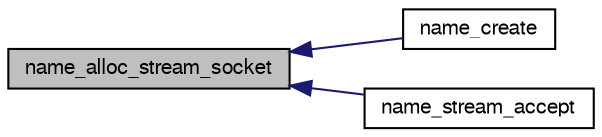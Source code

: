 digraph G
{
  edge [fontname="FreeSans",fontsize="10",labelfontname="FreeSans",labelfontsize="10"];
  node [fontname="FreeSans",fontsize="10",shape=record];
  rankdir=LR;
  Node1 [label="name_alloc_stream_socket",height=0.2,width=0.4,color="black", fillcolor="grey75", style="filled" fontcolor="black"];
  Node1 -> Node2 [dir=back,color="midnightblue",fontsize="10",style="solid",fontname="FreeSans"];
  Node2 [label="name_create",height=0.2,width=0.4,color="black", fillcolor="white", style="filled",URL="$af__name_8c.html#a71d196bdc6ab2865e692c66fea68f55c"];
  Node1 -> Node3 [dir=back,color="midnightblue",fontsize="10",style="solid",fontname="FreeSans"];
  Node3 [label="name_stream_accept",height=0.2,width=0.4,color="black", fillcolor="white", style="filled",URL="$af__name_8c.html#ac5febd9441e16dc5726ccef2996d6726"];
}
